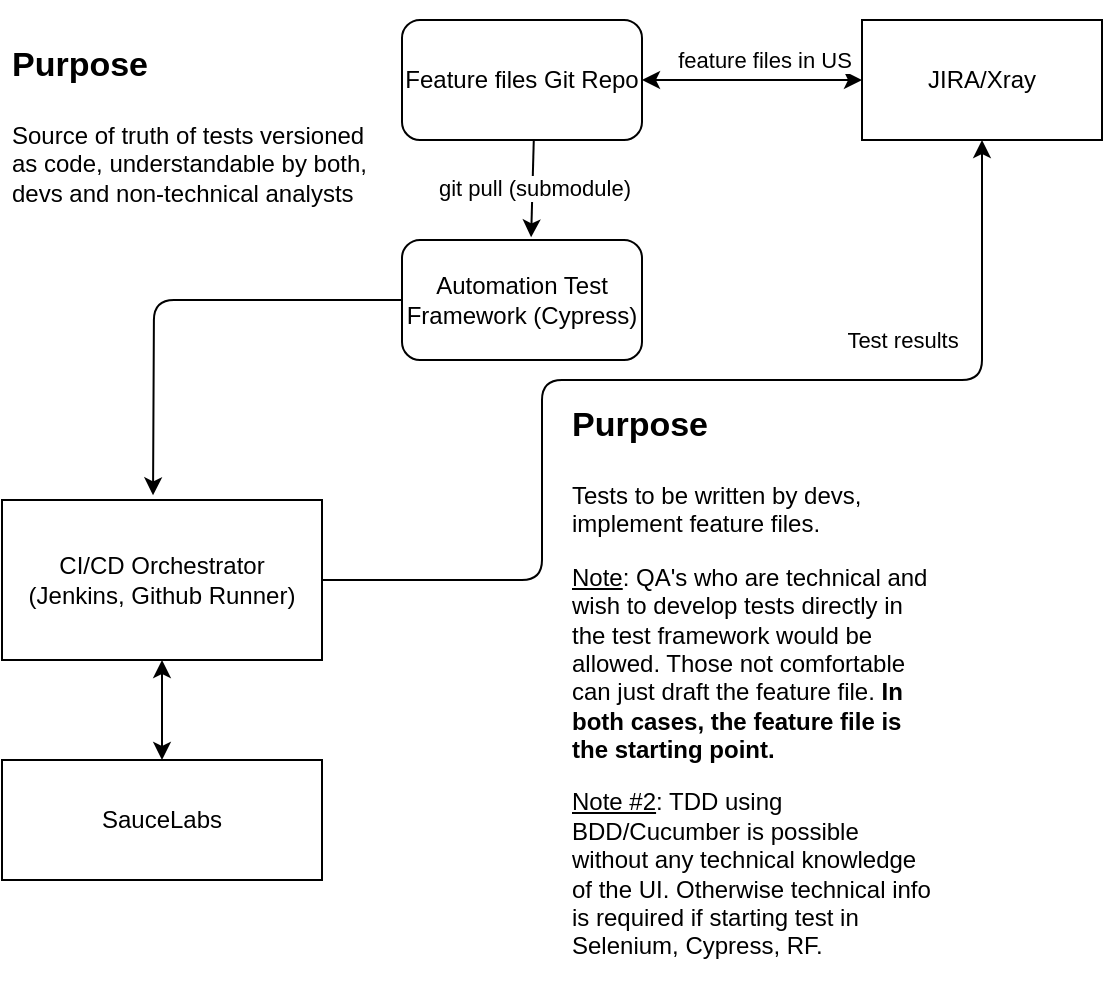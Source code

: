 <mxfile version="16.2.6" type="device"><diagram id="OuipdFZbNLSGCaplN8I9" name="Page-1"><mxGraphModel dx="981" dy="492" grid="1" gridSize="10" guides="1" tooltips="1" connect="1" arrows="1" fold="1" page="1" pageScale="1" pageWidth="850" pageHeight="1100" math="0" shadow="0"><root><mxCell id="0"/><mxCell id="1" parent="0"/><mxCell id="P9amACHawlmlScQ61WRR-1" value="Feature files Git Repo" style="rounded=1;whiteSpace=wrap;html=1;" vertex="1" parent="1"><mxGeometry x="360" y="100" width="120" height="60" as="geometry"/></mxCell><mxCell id="P9amACHawlmlScQ61WRR-2" value="JIRA/Xray" style="rounded=0;whiteSpace=wrap;html=1;" vertex="1" parent="1"><mxGeometry x="590" y="100" width="120" height="60" as="geometry"/></mxCell><mxCell id="P9amACHawlmlScQ61WRR-3" value="" style="endArrow=classic;startArrow=classic;html=1;rounded=0;exitX=0;exitY=0.5;exitDx=0;exitDy=0;entryX=1;entryY=0.5;entryDx=0;entryDy=0;" edge="1" parent="1" source="P9amACHawlmlScQ61WRR-2" target="P9amACHawlmlScQ61WRR-1"><mxGeometry width="50" height="50" relative="1" as="geometry"><mxPoint x="520" y="150" as="sourcePoint"/><mxPoint x="570" y="100" as="targetPoint"/></mxGeometry></mxCell><mxCell id="P9amACHawlmlScQ61WRR-7" value="feature files in US" style="edgeLabel;html=1;align=center;verticalAlign=middle;resizable=0;points=[];" vertex="1" connectable="0" parent="P9amACHawlmlScQ61WRR-3"><mxGeometry x="0.266" y="1" relative="1" as="geometry"><mxPoint x="20" y="-11" as="offset"/></mxGeometry></mxCell><mxCell id="P9amACHawlmlScQ61WRR-4" value="Automation Test Framework (Cypress)" style="rounded=1;whiteSpace=wrap;html=1;" vertex="1" parent="1"><mxGeometry x="360" y="210" width="120" height="60" as="geometry"/></mxCell><mxCell id="P9amACHawlmlScQ61WRR-5" value="" style="endArrow=classic;html=1;rounded=0;entryX=0.538;entryY=-0.022;entryDx=0;entryDy=0;entryPerimeter=0;exitX=0.549;exitY=1.007;exitDx=0;exitDy=0;exitPerimeter=0;" edge="1" parent="1" source="P9amACHawlmlScQ61WRR-1" target="P9amACHawlmlScQ61WRR-4"><mxGeometry width="50" height="50" relative="1" as="geometry"><mxPoint x="410" y="240" as="sourcePoint"/><mxPoint x="460" y="190" as="targetPoint"/></mxGeometry></mxCell><mxCell id="P9amACHawlmlScQ61WRR-6" value="git pull (submodule)" style="edgeLabel;html=1;align=center;verticalAlign=middle;resizable=0;points=[];" vertex="1" connectable="0" parent="P9amACHawlmlScQ61WRR-5"><mxGeometry x="-0.203" y="-1" relative="1" as="geometry"><mxPoint x="1" y="4" as="offset"/></mxGeometry></mxCell><mxCell id="P9amACHawlmlScQ61WRR-8" value="&lt;div&gt;CI/CD Orchestrator&lt;/div&gt;&lt;div&gt;(Jenkins, Github Runner)&lt;/div&gt;" style="rounded=0;whiteSpace=wrap;html=1;" vertex="1" parent="1"><mxGeometry x="160" y="340" width="160" height="80" as="geometry"/></mxCell><mxCell id="P9amACHawlmlScQ61WRR-9" value="" style="endArrow=classic;html=1;rounded=1;entryX=0.472;entryY=-0.029;entryDx=0;entryDy=0;entryPerimeter=0;exitX=0;exitY=0.5;exitDx=0;exitDy=0;" edge="1" parent="1" source="P9amACHawlmlScQ61WRR-4" target="P9amACHawlmlScQ61WRR-8"><mxGeometry width="50" height="50" relative="1" as="geometry"><mxPoint x="260" y="330" as="sourcePoint"/><mxPoint x="310" y="280" as="targetPoint"/><Array as="points"><mxPoint x="236" y="240"/></Array></mxGeometry></mxCell><mxCell id="P9amACHawlmlScQ61WRR-10" value="SauceLabs" style="rounded=0;whiteSpace=wrap;html=1;" vertex="1" parent="1"><mxGeometry x="160" y="470" width="160" height="60" as="geometry"/></mxCell><mxCell id="P9amACHawlmlScQ61WRR-11" value="" style="endArrow=classic;startArrow=classic;html=1;rounded=1;" edge="1" parent="1" source="P9amACHawlmlScQ61WRR-8" target="P9amACHawlmlScQ61WRR-10"><mxGeometry width="50" height="50" relative="1" as="geometry"><mxPoint x="240" y="470" as="sourcePoint"/><mxPoint x="240" y="470" as="targetPoint"/></mxGeometry></mxCell><mxCell id="P9amACHawlmlScQ61WRR-12" value="&lt;h1&gt;&lt;font style=&quot;font-size: 17px&quot;&gt;Purpose&lt;/font&gt;&lt;/h1&gt;&lt;p&gt;Source of truth of tests versioned as code, understandable by both, devs and non-technical analysts&lt;br&gt;&lt;/p&gt;" style="text;html=1;strokeColor=none;fillColor=none;spacing=5;spacingTop=-20;whiteSpace=wrap;overflow=hidden;rounded=0;" vertex="1" parent="1"><mxGeometry x="160" y="100" width="190" height="100" as="geometry"/></mxCell><mxCell id="P9amACHawlmlScQ61WRR-14" value="" style="endArrow=classic;html=1;rounded=1;fontSize=19;exitX=1;exitY=0.5;exitDx=0;exitDy=0;entryX=0.5;entryY=1;entryDx=0;entryDy=0;" edge="1" parent="1" source="P9amACHawlmlScQ61WRR-8" target="P9amACHawlmlScQ61WRR-2"><mxGeometry width="50" height="50" relative="1" as="geometry"><mxPoint x="390" y="410" as="sourcePoint"/><mxPoint x="440" y="360" as="targetPoint"/><Array as="points"><mxPoint x="430" y="380"/><mxPoint x="430" y="280"/><mxPoint x="650" y="280"/></Array></mxGeometry></mxCell><mxCell id="P9amACHawlmlScQ61WRR-15" value="Test results" style="edgeLabel;html=1;align=center;verticalAlign=middle;resizable=0;points=[];fontSize=11;" vertex="1" connectable="0" parent="P9amACHawlmlScQ61WRR-14"><mxGeometry x="0.723" y="-1" relative="1" as="geometry"><mxPoint x="-41" y="24" as="offset"/></mxGeometry></mxCell><mxCell id="P9amACHawlmlScQ61WRR-13" value="&lt;h1&gt;&lt;font style=&quot;font-size: 17px&quot;&gt;Purpose&lt;/font&gt;&lt;/h1&gt;&lt;p&gt;Tests to be written by devs, implement feature files.&lt;/p&gt;&lt;p&gt;&lt;u&gt;Note&lt;/u&gt;: QA's who are technical and wish to develop tests directly in the test framework would be allowed. Those not comfortable can just draft the feature file.&lt;b&gt; In both cases, the feature file is the starting point.&lt;/b&gt;&lt;/p&gt;&lt;p&gt;&lt;u&gt;Note #2&lt;/u&gt;: TDD using BDD/Cucumber is possible without any technical knowledge of the UI. Otherwise technical info is required if starting test in Selenium, Cypress, RF.&lt;br&gt;&lt;/p&gt;" style="text;html=1;strokeColor=none;fillColor=none;spacing=5;spacingTop=-20;whiteSpace=wrap;overflow=hidden;rounded=0;verticalAlign=top;" vertex="1" parent="1"><mxGeometry x="440" y="280" width="190" height="300" as="geometry"/></mxCell></root></mxGraphModel></diagram></mxfile>